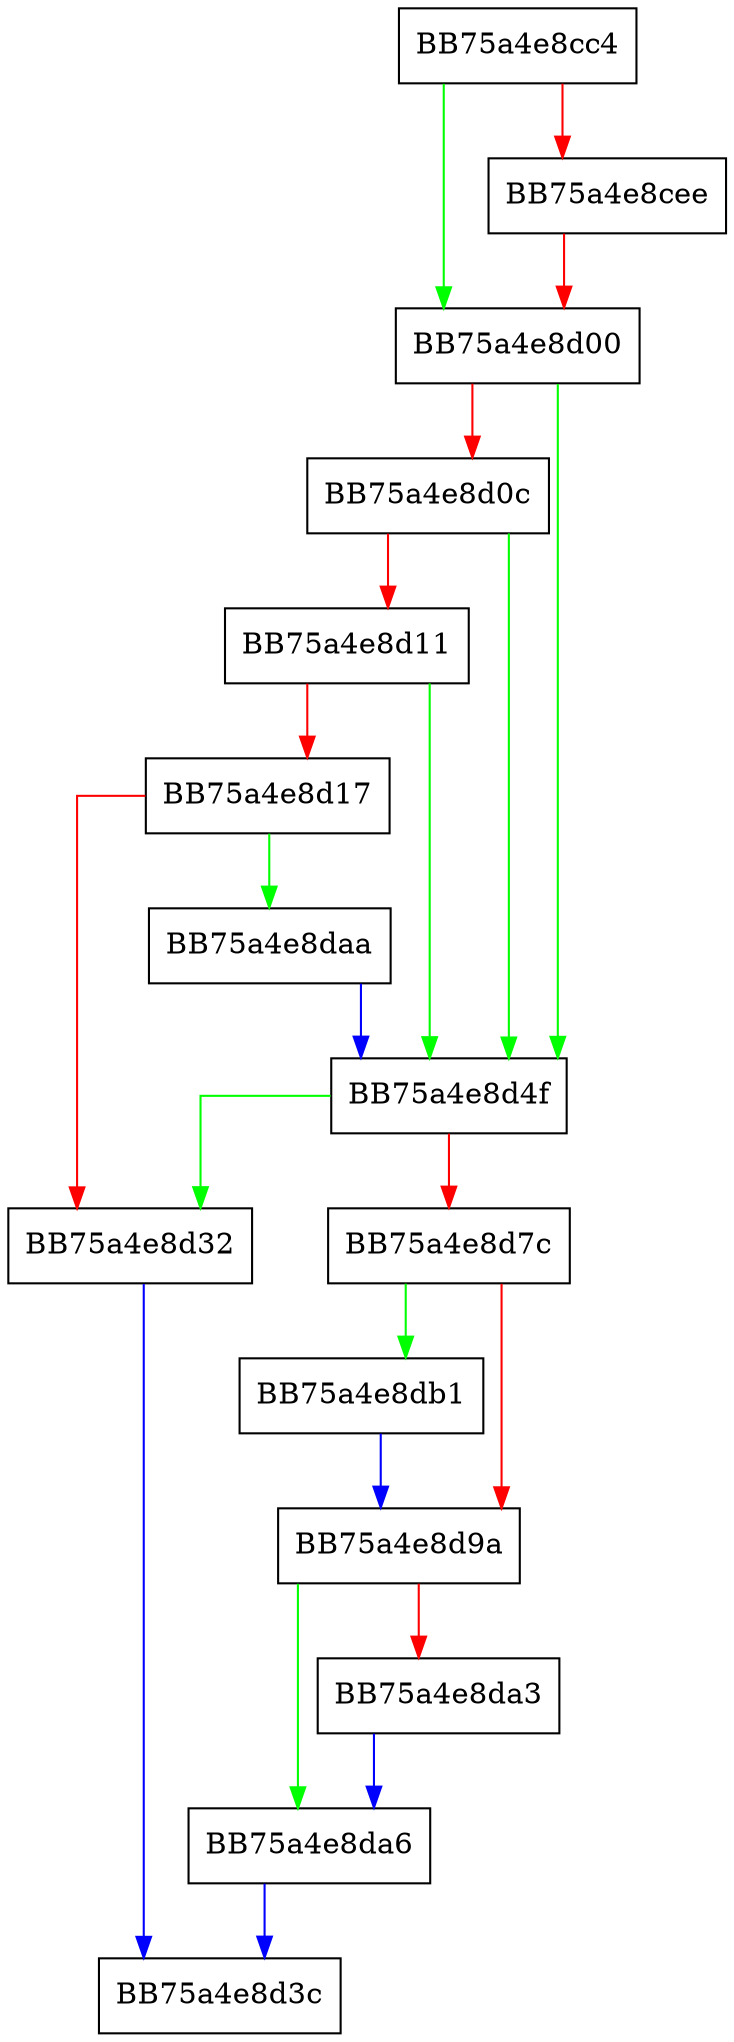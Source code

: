 digraph NewSetStream {
  node [shape="box"];
  graph [splines=ortho];
  BB75a4e8cc4 -> BB75a4e8d00 [color="green"];
  BB75a4e8cc4 -> BB75a4e8cee [color="red"];
  BB75a4e8cee -> BB75a4e8d00 [color="red"];
  BB75a4e8d00 -> BB75a4e8d4f [color="green"];
  BB75a4e8d00 -> BB75a4e8d0c [color="red"];
  BB75a4e8d0c -> BB75a4e8d4f [color="green"];
  BB75a4e8d0c -> BB75a4e8d11 [color="red"];
  BB75a4e8d11 -> BB75a4e8d4f [color="green"];
  BB75a4e8d11 -> BB75a4e8d17 [color="red"];
  BB75a4e8d17 -> BB75a4e8daa [color="green"];
  BB75a4e8d17 -> BB75a4e8d32 [color="red"];
  BB75a4e8d32 -> BB75a4e8d3c [color="blue"];
  BB75a4e8d4f -> BB75a4e8d32 [color="green"];
  BB75a4e8d4f -> BB75a4e8d7c [color="red"];
  BB75a4e8d7c -> BB75a4e8db1 [color="green"];
  BB75a4e8d7c -> BB75a4e8d9a [color="red"];
  BB75a4e8d9a -> BB75a4e8da6 [color="green"];
  BB75a4e8d9a -> BB75a4e8da3 [color="red"];
  BB75a4e8da3 -> BB75a4e8da6 [color="blue"];
  BB75a4e8da6 -> BB75a4e8d3c [color="blue"];
  BB75a4e8daa -> BB75a4e8d4f [color="blue"];
  BB75a4e8db1 -> BB75a4e8d9a [color="blue"];
}